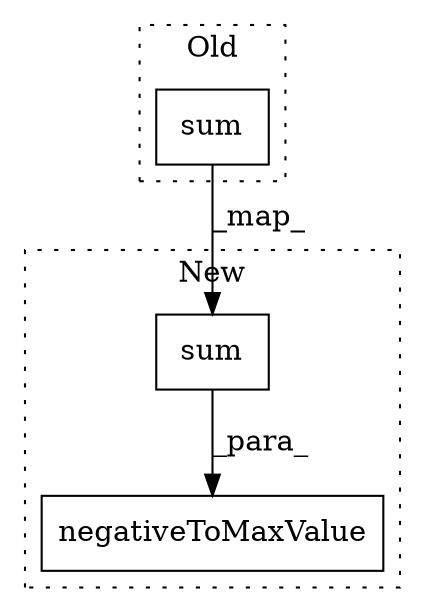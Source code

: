 digraph G {
subgraph cluster0 {
1 [label="sum" a="32" s="8024" l="5" shape="box"];
label = "Old";
style="dotted";
}
subgraph cluster1 {
2 [label="sum" a="32" s="8063" l="5" shape="box"];
3 [label="negativeToMaxValue" a="32" s="8034,8068" l="19,1" shape="box"];
label = "New";
style="dotted";
}
1 -> 2 [label="_map_"];
2 -> 3 [label="_para_"];
}